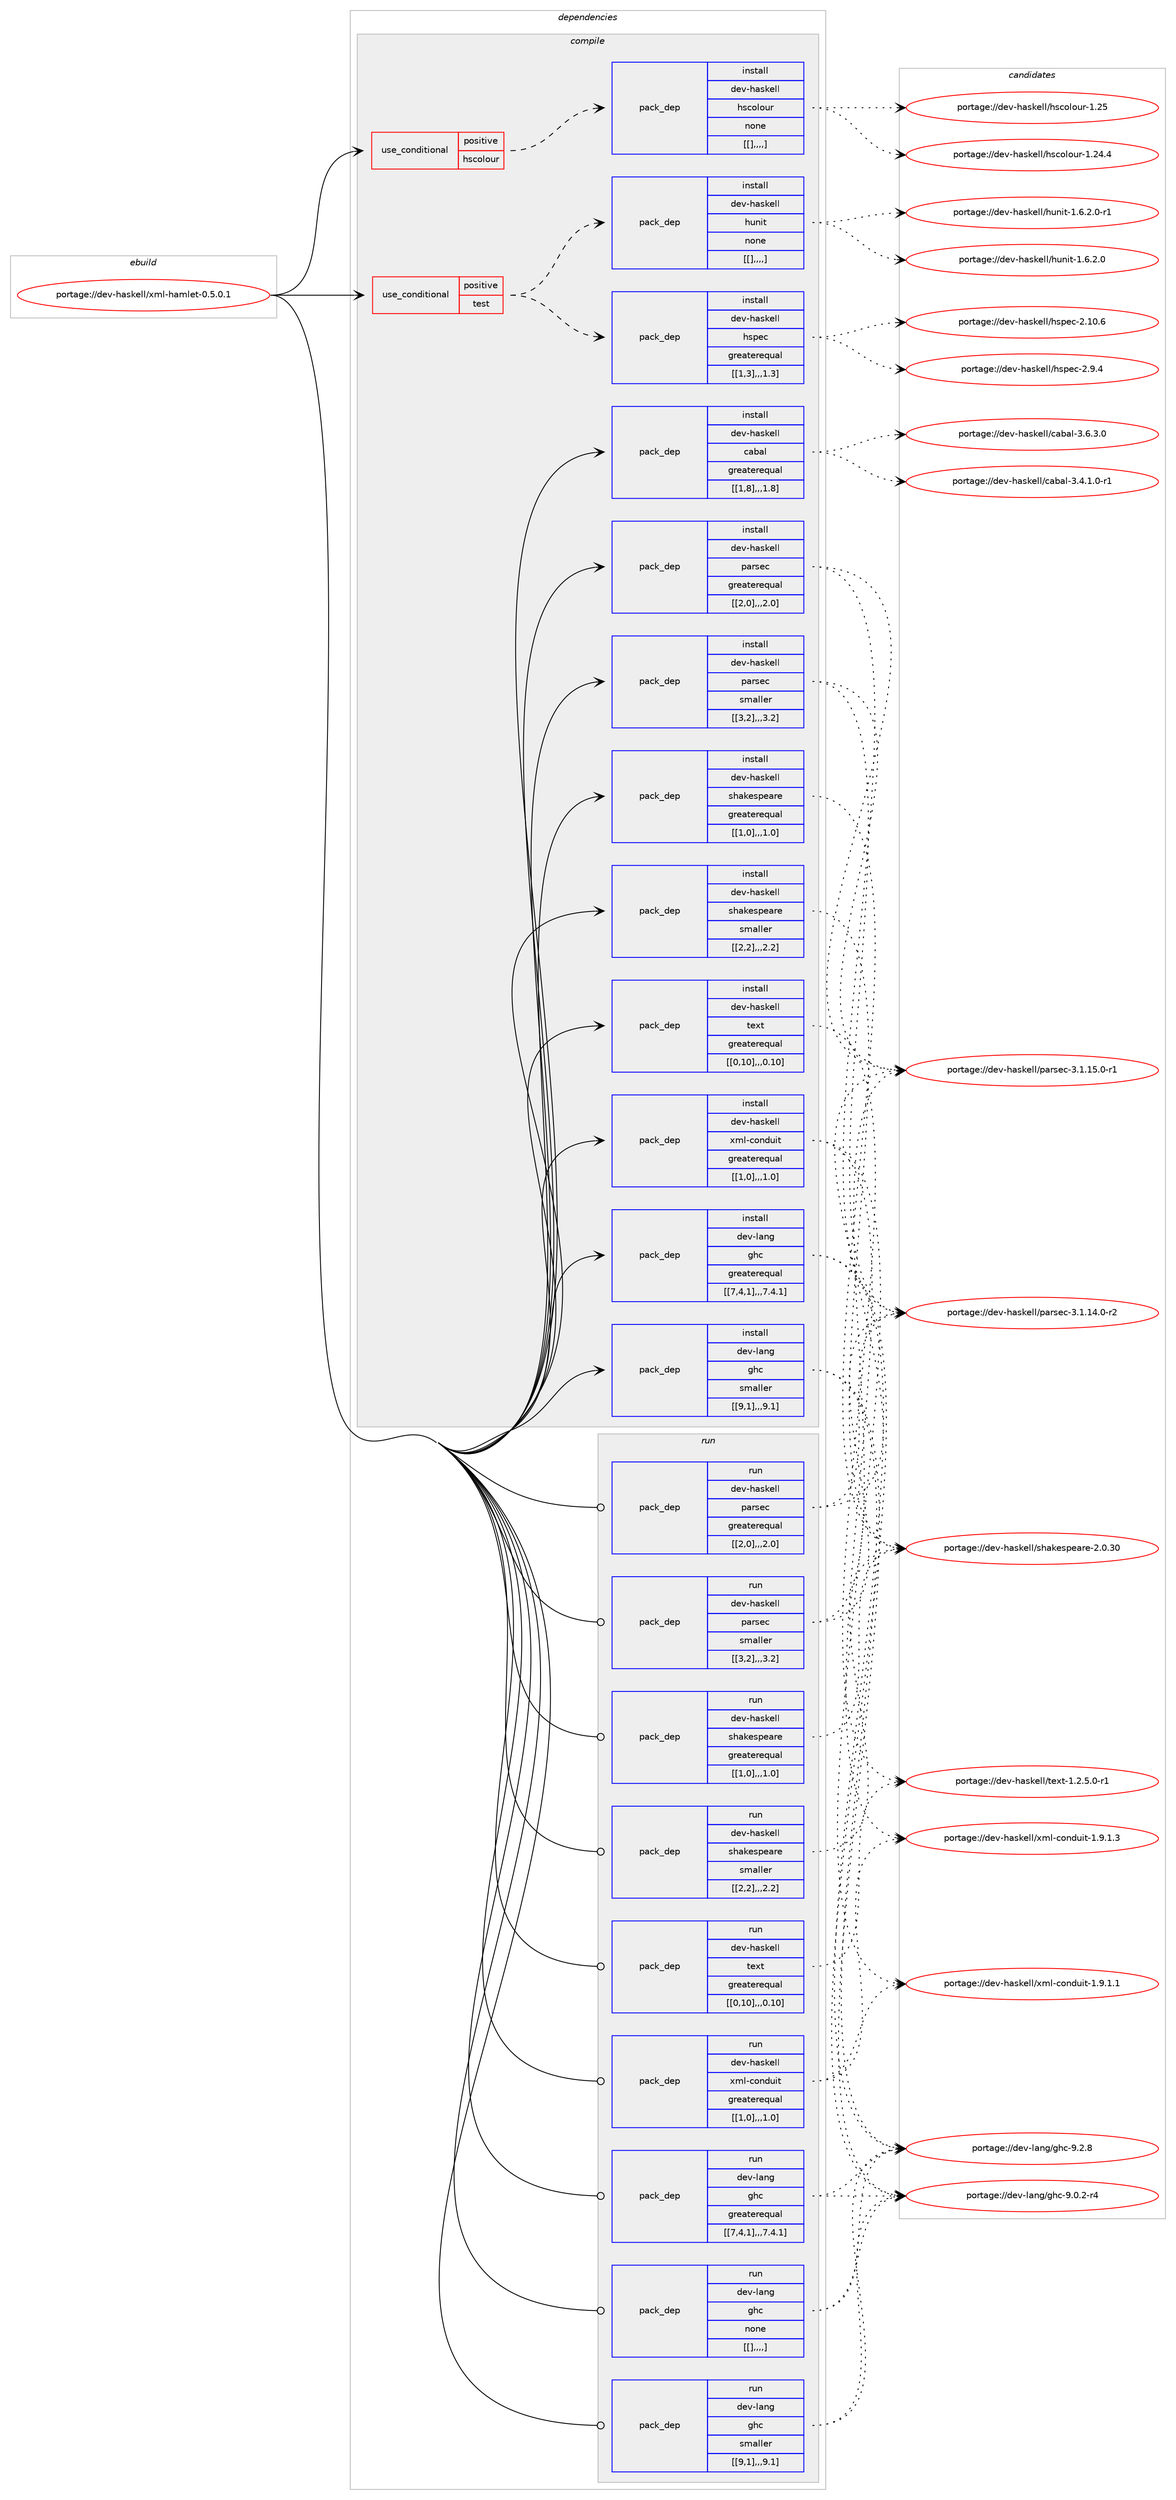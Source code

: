 digraph prolog {

# *************
# Graph options
# *************

newrank=true;
concentrate=true;
compound=true;
graph [rankdir=LR,fontname=Helvetica,fontsize=10,ranksep=1.5];#, ranksep=2.5, nodesep=0.2];
edge  [arrowhead=vee];
node  [fontname=Helvetica,fontsize=10];

# **********
# The ebuild
# **********

subgraph cluster_leftcol {
color=gray;
label=<<i>ebuild</i>>;
id [label="portage://dev-haskell/xml-hamlet-0.5.0.1", color=red, width=4, href="../dev-haskell/xml-hamlet-0.5.0.1.svg"];
}

# ****************
# The dependencies
# ****************

subgraph cluster_midcol {
color=gray;
label=<<i>dependencies</i>>;
subgraph cluster_compile {
fillcolor="#eeeeee";
style=filled;
label=<<i>compile</i>>;
subgraph cond21783 {
dependency92140 [label=<<TABLE BORDER="0" CELLBORDER="1" CELLSPACING="0" CELLPADDING="4"><TR><TD ROWSPAN="3" CELLPADDING="10">use_conditional</TD></TR><TR><TD>positive</TD></TR><TR><TD>hscolour</TD></TR></TABLE>>, shape=none, color=red];
subgraph pack69306 {
dependency92141 [label=<<TABLE BORDER="0" CELLBORDER="1" CELLSPACING="0" CELLPADDING="4" WIDTH="220"><TR><TD ROWSPAN="6" CELLPADDING="30">pack_dep</TD></TR><TR><TD WIDTH="110">install</TD></TR><TR><TD>dev-haskell</TD></TR><TR><TD>hscolour</TD></TR><TR><TD>none</TD></TR><TR><TD>[[],,,,]</TD></TR></TABLE>>, shape=none, color=blue];
}
dependency92140:e -> dependency92141:w [weight=20,style="dashed",arrowhead="vee"];
}
id:e -> dependency92140:w [weight=20,style="solid",arrowhead="vee"];
subgraph cond21784 {
dependency92142 [label=<<TABLE BORDER="0" CELLBORDER="1" CELLSPACING="0" CELLPADDING="4"><TR><TD ROWSPAN="3" CELLPADDING="10">use_conditional</TD></TR><TR><TD>positive</TD></TR><TR><TD>test</TD></TR></TABLE>>, shape=none, color=red];
subgraph pack69307 {
dependency92143 [label=<<TABLE BORDER="0" CELLBORDER="1" CELLSPACING="0" CELLPADDING="4" WIDTH="220"><TR><TD ROWSPAN="6" CELLPADDING="30">pack_dep</TD></TR><TR><TD WIDTH="110">install</TD></TR><TR><TD>dev-haskell</TD></TR><TR><TD>hspec</TD></TR><TR><TD>greaterequal</TD></TR><TR><TD>[[1,3],,,1.3]</TD></TR></TABLE>>, shape=none, color=blue];
}
dependency92142:e -> dependency92143:w [weight=20,style="dashed",arrowhead="vee"];
subgraph pack69308 {
dependency92144 [label=<<TABLE BORDER="0" CELLBORDER="1" CELLSPACING="0" CELLPADDING="4" WIDTH="220"><TR><TD ROWSPAN="6" CELLPADDING="30">pack_dep</TD></TR><TR><TD WIDTH="110">install</TD></TR><TR><TD>dev-haskell</TD></TR><TR><TD>hunit</TD></TR><TR><TD>none</TD></TR><TR><TD>[[],,,,]</TD></TR></TABLE>>, shape=none, color=blue];
}
dependency92142:e -> dependency92144:w [weight=20,style="dashed",arrowhead="vee"];
}
id:e -> dependency92142:w [weight=20,style="solid",arrowhead="vee"];
subgraph pack69309 {
dependency92145 [label=<<TABLE BORDER="0" CELLBORDER="1" CELLSPACING="0" CELLPADDING="4" WIDTH="220"><TR><TD ROWSPAN="6" CELLPADDING="30">pack_dep</TD></TR><TR><TD WIDTH="110">install</TD></TR><TR><TD>dev-haskell</TD></TR><TR><TD>cabal</TD></TR><TR><TD>greaterequal</TD></TR><TR><TD>[[1,8],,,1.8]</TD></TR></TABLE>>, shape=none, color=blue];
}
id:e -> dependency92145:w [weight=20,style="solid",arrowhead="vee"];
subgraph pack69310 {
dependency92146 [label=<<TABLE BORDER="0" CELLBORDER="1" CELLSPACING="0" CELLPADDING="4" WIDTH="220"><TR><TD ROWSPAN="6" CELLPADDING="30">pack_dep</TD></TR><TR><TD WIDTH="110">install</TD></TR><TR><TD>dev-haskell</TD></TR><TR><TD>parsec</TD></TR><TR><TD>greaterequal</TD></TR><TR><TD>[[2,0],,,2.0]</TD></TR></TABLE>>, shape=none, color=blue];
}
id:e -> dependency92146:w [weight=20,style="solid",arrowhead="vee"];
subgraph pack69311 {
dependency92147 [label=<<TABLE BORDER="0" CELLBORDER="1" CELLSPACING="0" CELLPADDING="4" WIDTH="220"><TR><TD ROWSPAN="6" CELLPADDING="30">pack_dep</TD></TR><TR><TD WIDTH="110">install</TD></TR><TR><TD>dev-haskell</TD></TR><TR><TD>parsec</TD></TR><TR><TD>smaller</TD></TR><TR><TD>[[3,2],,,3.2]</TD></TR></TABLE>>, shape=none, color=blue];
}
id:e -> dependency92147:w [weight=20,style="solid",arrowhead="vee"];
subgraph pack69312 {
dependency92148 [label=<<TABLE BORDER="0" CELLBORDER="1" CELLSPACING="0" CELLPADDING="4" WIDTH="220"><TR><TD ROWSPAN="6" CELLPADDING="30">pack_dep</TD></TR><TR><TD WIDTH="110">install</TD></TR><TR><TD>dev-haskell</TD></TR><TR><TD>shakespeare</TD></TR><TR><TD>greaterequal</TD></TR><TR><TD>[[1,0],,,1.0]</TD></TR></TABLE>>, shape=none, color=blue];
}
id:e -> dependency92148:w [weight=20,style="solid",arrowhead="vee"];
subgraph pack69313 {
dependency92149 [label=<<TABLE BORDER="0" CELLBORDER="1" CELLSPACING="0" CELLPADDING="4" WIDTH="220"><TR><TD ROWSPAN="6" CELLPADDING="30">pack_dep</TD></TR><TR><TD WIDTH="110">install</TD></TR><TR><TD>dev-haskell</TD></TR><TR><TD>shakespeare</TD></TR><TR><TD>smaller</TD></TR><TR><TD>[[2,2],,,2.2]</TD></TR></TABLE>>, shape=none, color=blue];
}
id:e -> dependency92149:w [weight=20,style="solid",arrowhead="vee"];
subgraph pack69314 {
dependency92150 [label=<<TABLE BORDER="0" CELLBORDER="1" CELLSPACING="0" CELLPADDING="4" WIDTH="220"><TR><TD ROWSPAN="6" CELLPADDING="30">pack_dep</TD></TR><TR><TD WIDTH="110">install</TD></TR><TR><TD>dev-haskell</TD></TR><TR><TD>text</TD></TR><TR><TD>greaterequal</TD></TR><TR><TD>[[0,10],,,0.10]</TD></TR></TABLE>>, shape=none, color=blue];
}
id:e -> dependency92150:w [weight=20,style="solid",arrowhead="vee"];
subgraph pack69315 {
dependency92151 [label=<<TABLE BORDER="0" CELLBORDER="1" CELLSPACING="0" CELLPADDING="4" WIDTH="220"><TR><TD ROWSPAN="6" CELLPADDING="30">pack_dep</TD></TR><TR><TD WIDTH="110">install</TD></TR><TR><TD>dev-haskell</TD></TR><TR><TD>xml-conduit</TD></TR><TR><TD>greaterequal</TD></TR><TR><TD>[[1,0],,,1.0]</TD></TR></TABLE>>, shape=none, color=blue];
}
id:e -> dependency92151:w [weight=20,style="solid",arrowhead="vee"];
subgraph pack69316 {
dependency92152 [label=<<TABLE BORDER="0" CELLBORDER="1" CELLSPACING="0" CELLPADDING="4" WIDTH="220"><TR><TD ROWSPAN="6" CELLPADDING="30">pack_dep</TD></TR><TR><TD WIDTH="110">install</TD></TR><TR><TD>dev-lang</TD></TR><TR><TD>ghc</TD></TR><TR><TD>greaterequal</TD></TR><TR><TD>[[7,4,1],,,7.4.1]</TD></TR></TABLE>>, shape=none, color=blue];
}
id:e -> dependency92152:w [weight=20,style="solid",arrowhead="vee"];
subgraph pack69317 {
dependency92153 [label=<<TABLE BORDER="0" CELLBORDER="1" CELLSPACING="0" CELLPADDING="4" WIDTH="220"><TR><TD ROWSPAN="6" CELLPADDING="30">pack_dep</TD></TR><TR><TD WIDTH="110">install</TD></TR><TR><TD>dev-lang</TD></TR><TR><TD>ghc</TD></TR><TR><TD>smaller</TD></TR><TR><TD>[[9,1],,,9.1]</TD></TR></TABLE>>, shape=none, color=blue];
}
id:e -> dependency92153:w [weight=20,style="solid",arrowhead="vee"];
}
subgraph cluster_compileandrun {
fillcolor="#eeeeee";
style=filled;
label=<<i>compile and run</i>>;
}
subgraph cluster_run {
fillcolor="#eeeeee";
style=filled;
label=<<i>run</i>>;
subgraph pack69318 {
dependency92154 [label=<<TABLE BORDER="0" CELLBORDER="1" CELLSPACING="0" CELLPADDING="4" WIDTH="220"><TR><TD ROWSPAN="6" CELLPADDING="30">pack_dep</TD></TR><TR><TD WIDTH="110">run</TD></TR><TR><TD>dev-haskell</TD></TR><TR><TD>parsec</TD></TR><TR><TD>greaterequal</TD></TR><TR><TD>[[2,0],,,2.0]</TD></TR></TABLE>>, shape=none, color=blue];
}
id:e -> dependency92154:w [weight=20,style="solid",arrowhead="odot"];
subgraph pack69319 {
dependency92155 [label=<<TABLE BORDER="0" CELLBORDER="1" CELLSPACING="0" CELLPADDING="4" WIDTH="220"><TR><TD ROWSPAN="6" CELLPADDING="30">pack_dep</TD></TR><TR><TD WIDTH="110">run</TD></TR><TR><TD>dev-haskell</TD></TR><TR><TD>parsec</TD></TR><TR><TD>smaller</TD></TR><TR><TD>[[3,2],,,3.2]</TD></TR></TABLE>>, shape=none, color=blue];
}
id:e -> dependency92155:w [weight=20,style="solid",arrowhead="odot"];
subgraph pack69320 {
dependency92156 [label=<<TABLE BORDER="0" CELLBORDER="1" CELLSPACING="0" CELLPADDING="4" WIDTH="220"><TR><TD ROWSPAN="6" CELLPADDING="30">pack_dep</TD></TR><TR><TD WIDTH="110">run</TD></TR><TR><TD>dev-haskell</TD></TR><TR><TD>shakespeare</TD></TR><TR><TD>greaterequal</TD></TR><TR><TD>[[1,0],,,1.0]</TD></TR></TABLE>>, shape=none, color=blue];
}
id:e -> dependency92156:w [weight=20,style="solid",arrowhead="odot"];
subgraph pack69321 {
dependency92157 [label=<<TABLE BORDER="0" CELLBORDER="1" CELLSPACING="0" CELLPADDING="4" WIDTH="220"><TR><TD ROWSPAN="6" CELLPADDING="30">pack_dep</TD></TR><TR><TD WIDTH="110">run</TD></TR><TR><TD>dev-haskell</TD></TR><TR><TD>shakespeare</TD></TR><TR><TD>smaller</TD></TR><TR><TD>[[2,2],,,2.2]</TD></TR></TABLE>>, shape=none, color=blue];
}
id:e -> dependency92157:w [weight=20,style="solid",arrowhead="odot"];
subgraph pack69322 {
dependency92158 [label=<<TABLE BORDER="0" CELLBORDER="1" CELLSPACING="0" CELLPADDING="4" WIDTH="220"><TR><TD ROWSPAN="6" CELLPADDING="30">pack_dep</TD></TR><TR><TD WIDTH="110">run</TD></TR><TR><TD>dev-haskell</TD></TR><TR><TD>text</TD></TR><TR><TD>greaterequal</TD></TR><TR><TD>[[0,10],,,0.10]</TD></TR></TABLE>>, shape=none, color=blue];
}
id:e -> dependency92158:w [weight=20,style="solid",arrowhead="odot"];
subgraph pack69323 {
dependency92159 [label=<<TABLE BORDER="0" CELLBORDER="1" CELLSPACING="0" CELLPADDING="4" WIDTH="220"><TR><TD ROWSPAN="6" CELLPADDING="30">pack_dep</TD></TR><TR><TD WIDTH="110">run</TD></TR><TR><TD>dev-haskell</TD></TR><TR><TD>xml-conduit</TD></TR><TR><TD>greaterequal</TD></TR><TR><TD>[[1,0],,,1.0]</TD></TR></TABLE>>, shape=none, color=blue];
}
id:e -> dependency92159:w [weight=20,style="solid",arrowhead="odot"];
subgraph pack69324 {
dependency92160 [label=<<TABLE BORDER="0" CELLBORDER="1" CELLSPACING="0" CELLPADDING="4" WIDTH="220"><TR><TD ROWSPAN="6" CELLPADDING="30">pack_dep</TD></TR><TR><TD WIDTH="110">run</TD></TR><TR><TD>dev-lang</TD></TR><TR><TD>ghc</TD></TR><TR><TD>greaterequal</TD></TR><TR><TD>[[7,4,1],,,7.4.1]</TD></TR></TABLE>>, shape=none, color=blue];
}
id:e -> dependency92160:w [weight=20,style="solid",arrowhead="odot"];
subgraph pack69325 {
dependency92161 [label=<<TABLE BORDER="0" CELLBORDER="1" CELLSPACING="0" CELLPADDING="4" WIDTH="220"><TR><TD ROWSPAN="6" CELLPADDING="30">pack_dep</TD></TR><TR><TD WIDTH="110">run</TD></TR><TR><TD>dev-lang</TD></TR><TR><TD>ghc</TD></TR><TR><TD>none</TD></TR><TR><TD>[[],,,,]</TD></TR></TABLE>>, shape=none, color=blue];
}
id:e -> dependency92161:w [weight=20,style="solid",arrowhead="odot"];
subgraph pack69326 {
dependency92162 [label=<<TABLE BORDER="0" CELLBORDER="1" CELLSPACING="0" CELLPADDING="4" WIDTH="220"><TR><TD ROWSPAN="6" CELLPADDING="30">pack_dep</TD></TR><TR><TD WIDTH="110">run</TD></TR><TR><TD>dev-lang</TD></TR><TR><TD>ghc</TD></TR><TR><TD>smaller</TD></TR><TR><TD>[[9,1],,,9.1]</TD></TR></TABLE>>, shape=none, color=blue];
}
id:e -> dependency92162:w [weight=20,style="solid",arrowhead="odot"];
}
}

# **************
# The candidates
# **************

subgraph cluster_choices {
rank=same;
color=gray;
label=<<i>candidates</i>>;

subgraph choice69306 {
color=black;
nodesep=1;
choice100101118451049711510710110810847104115991111081111171144549465053 [label="portage://dev-haskell/hscolour-1.25", color=red, width=4,href="../dev-haskell/hscolour-1.25.svg"];
choice1001011184510497115107101108108471041159911110811111711445494650524652 [label="portage://dev-haskell/hscolour-1.24.4", color=red, width=4,href="../dev-haskell/hscolour-1.24.4.svg"];
dependency92141:e -> choice100101118451049711510710110810847104115991111081111171144549465053:w [style=dotted,weight="100"];
dependency92141:e -> choice1001011184510497115107101108108471041159911110811111711445494650524652:w [style=dotted,weight="100"];
}
subgraph choice69307 {
color=black;
nodesep=1;
choice1001011184510497115107101108108471041151121019945504649484654 [label="portage://dev-haskell/hspec-2.10.6", color=red, width=4,href="../dev-haskell/hspec-2.10.6.svg"];
choice10010111845104971151071011081084710411511210199455046574652 [label="portage://dev-haskell/hspec-2.9.4", color=red, width=4,href="../dev-haskell/hspec-2.9.4.svg"];
dependency92143:e -> choice1001011184510497115107101108108471041151121019945504649484654:w [style=dotted,weight="100"];
dependency92143:e -> choice10010111845104971151071011081084710411511210199455046574652:w [style=dotted,weight="100"];
}
subgraph choice69308 {
color=black;
nodesep=1;
choice10010111845104971151071011081084710411711010511645494654465046484511449 [label="portage://dev-haskell/hunit-1.6.2.0-r1", color=red, width=4,href="../dev-haskell/hunit-1.6.2.0-r1.svg"];
choice1001011184510497115107101108108471041171101051164549465446504648 [label="portage://dev-haskell/hunit-1.6.2.0", color=red, width=4,href="../dev-haskell/hunit-1.6.2.0.svg"];
dependency92144:e -> choice10010111845104971151071011081084710411711010511645494654465046484511449:w [style=dotted,weight="100"];
dependency92144:e -> choice1001011184510497115107101108108471041171101051164549465446504648:w [style=dotted,weight="100"];
}
subgraph choice69309 {
color=black;
nodesep=1;
choice100101118451049711510710110810847999798971084551465446514648 [label="portage://dev-haskell/cabal-3.6.3.0", color=red, width=4,href="../dev-haskell/cabal-3.6.3.0.svg"];
choice1001011184510497115107101108108479997989710845514652464946484511449 [label="portage://dev-haskell/cabal-3.4.1.0-r1", color=red, width=4,href="../dev-haskell/cabal-3.4.1.0-r1.svg"];
dependency92145:e -> choice100101118451049711510710110810847999798971084551465446514648:w [style=dotted,weight="100"];
dependency92145:e -> choice1001011184510497115107101108108479997989710845514652464946484511449:w [style=dotted,weight="100"];
}
subgraph choice69310 {
color=black;
nodesep=1;
choice10010111845104971151071011081084711297114115101994551464946495346484511449 [label="portage://dev-haskell/parsec-3.1.15.0-r1", color=red, width=4,href="../dev-haskell/parsec-3.1.15.0-r1.svg"];
choice10010111845104971151071011081084711297114115101994551464946495246484511450 [label="portage://dev-haskell/parsec-3.1.14.0-r2", color=red, width=4,href="../dev-haskell/parsec-3.1.14.0-r2.svg"];
dependency92146:e -> choice10010111845104971151071011081084711297114115101994551464946495346484511449:w [style=dotted,weight="100"];
dependency92146:e -> choice10010111845104971151071011081084711297114115101994551464946495246484511450:w [style=dotted,weight="100"];
}
subgraph choice69311 {
color=black;
nodesep=1;
choice10010111845104971151071011081084711297114115101994551464946495346484511449 [label="portage://dev-haskell/parsec-3.1.15.0-r1", color=red, width=4,href="../dev-haskell/parsec-3.1.15.0-r1.svg"];
choice10010111845104971151071011081084711297114115101994551464946495246484511450 [label="portage://dev-haskell/parsec-3.1.14.0-r2", color=red, width=4,href="../dev-haskell/parsec-3.1.14.0-r2.svg"];
dependency92147:e -> choice10010111845104971151071011081084711297114115101994551464946495346484511449:w [style=dotted,weight="100"];
dependency92147:e -> choice10010111845104971151071011081084711297114115101994551464946495246484511450:w [style=dotted,weight="100"];
}
subgraph choice69312 {
color=black;
nodesep=1;
choice100101118451049711510710110810847115104971071011151121019711410145504648465148 [label="portage://dev-haskell/shakespeare-2.0.30", color=red, width=4,href="../dev-haskell/shakespeare-2.0.30.svg"];
dependency92148:e -> choice100101118451049711510710110810847115104971071011151121019711410145504648465148:w [style=dotted,weight="100"];
}
subgraph choice69313 {
color=black;
nodesep=1;
choice100101118451049711510710110810847115104971071011151121019711410145504648465148 [label="portage://dev-haskell/shakespeare-2.0.30", color=red, width=4,href="../dev-haskell/shakespeare-2.0.30.svg"];
dependency92149:e -> choice100101118451049711510710110810847115104971071011151121019711410145504648465148:w [style=dotted,weight="100"];
}
subgraph choice69314 {
color=black;
nodesep=1;
choice10010111845104971151071011081084711610112011645494650465346484511449 [label="portage://dev-haskell/text-1.2.5.0-r1", color=red, width=4,href="../dev-haskell/text-1.2.5.0-r1.svg"];
dependency92150:e -> choice10010111845104971151071011081084711610112011645494650465346484511449:w [style=dotted,weight="100"];
}
subgraph choice69315 {
color=black;
nodesep=1;
choice10010111845104971151071011081084712010910845991111101001171051164549465746494651 [label="portage://dev-haskell/xml-conduit-1.9.1.3", color=red, width=4,href="../dev-haskell/xml-conduit-1.9.1.3.svg"];
choice10010111845104971151071011081084712010910845991111101001171051164549465746494649 [label="portage://dev-haskell/xml-conduit-1.9.1.1", color=red, width=4,href="../dev-haskell/xml-conduit-1.9.1.1.svg"];
dependency92151:e -> choice10010111845104971151071011081084712010910845991111101001171051164549465746494651:w [style=dotted,weight="100"];
dependency92151:e -> choice10010111845104971151071011081084712010910845991111101001171051164549465746494649:w [style=dotted,weight="100"];
}
subgraph choice69316 {
color=black;
nodesep=1;
choice10010111845108971101034710310499455746504656 [label="portage://dev-lang/ghc-9.2.8", color=red, width=4,href="../dev-lang/ghc-9.2.8.svg"];
choice100101118451089711010347103104994557464846504511452 [label="portage://dev-lang/ghc-9.0.2-r4", color=red, width=4,href="../dev-lang/ghc-9.0.2-r4.svg"];
dependency92152:e -> choice10010111845108971101034710310499455746504656:w [style=dotted,weight="100"];
dependency92152:e -> choice100101118451089711010347103104994557464846504511452:w [style=dotted,weight="100"];
}
subgraph choice69317 {
color=black;
nodesep=1;
choice10010111845108971101034710310499455746504656 [label="portage://dev-lang/ghc-9.2.8", color=red, width=4,href="../dev-lang/ghc-9.2.8.svg"];
choice100101118451089711010347103104994557464846504511452 [label="portage://dev-lang/ghc-9.0.2-r4", color=red, width=4,href="../dev-lang/ghc-9.0.2-r4.svg"];
dependency92153:e -> choice10010111845108971101034710310499455746504656:w [style=dotted,weight="100"];
dependency92153:e -> choice100101118451089711010347103104994557464846504511452:w [style=dotted,weight="100"];
}
subgraph choice69318 {
color=black;
nodesep=1;
choice10010111845104971151071011081084711297114115101994551464946495346484511449 [label="portage://dev-haskell/parsec-3.1.15.0-r1", color=red, width=4,href="../dev-haskell/parsec-3.1.15.0-r1.svg"];
choice10010111845104971151071011081084711297114115101994551464946495246484511450 [label="portage://dev-haskell/parsec-3.1.14.0-r2", color=red, width=4,href="../dev-haskell/parsec-3.1.14.0-r2.svg"];
dependency92154:e -> choice10010111845104971151071011081084711297114115101994551464946495346484511449:w [style=dotted,weight="100"];
dependency92154:e -> choice10010111845104971151071011081084711297114115101994551464946495246484511450:w [style=dotted,weight="100"];
}
subgraph choice69319 {
color=black;
nodesep=1;
choice10010111845104971151071011081084711297114115101994551464946495346484511449 [label="portage://dev-haskell/parsec-3.1.15.0-r1", color=red, width=4,href="../dev-haskell/parsec-3.1.15.0-r1.svg"];
choice10010111845104971151071011081084711297114115101994551464946495246484511450 [label="portage://dev-haskell/parsec-3.1.14.0-r2", color=red, width=4,href="../dev-haskell/parsec-3.1.14.0-r2.svg"];
dependency92155:e -> choice10010111845104971151071011081084711297114115101994551464946495346484511449:w [style=dotted,weight="100"];
dependency92155:e -> choice10010111845104971151071011081084711297114115101994551464946495246484511450:w [style=dotted,weight="100"];
}
subgraph choice69320 {
color=black;
nodesep=1;
choice100101118451049711510710110810847115104971071011151121019711410145504648465148 [label="portage://dev-haskell/shakespeare-2.0.30", color=red, width=4,href="../dev-haskell/shakespeare-2.0.30.svg"];
dependency92156:e -> choice100101118451049711510710110810847115104971071011151121019711410145504648465148:w [style=dotted,weight="100"];
}
subgraph choice69321 {
color=black;
nodesep=1;
choice100101118451049711510710110810847115104971071011151121019711410145504648465148 [label="portage://dev-haskell/shakespeare-2.0.30", color=red, width=4,href="../dev-haskell/shakespeare-2.0.30.svg"];
dependency92157:e -> choice100101118451049711510710110810847115104971071011151121019711410145504648465148:w [style=dotted,weight="100"];
}
subgraph choice69322 {
color=black;
nodesep=1;
choice10010111845104971151071011081084711610112011645494650465346484511449 [label="portage://dev-haskell/text-1.2.5.0-r1", color=red, width=4,href="../dev-haskell/text-1.2.5.0-r1.svg"];
dependency92158:e -> choice10010111845104971151071011081084711610112011645494650465346484511449:w [style=dotted,weight="100"];
}
subgraph choice69323 {
color=black;
nodesep=1;
choice10010111845104971151071011081084712010910845991111101001171051164549465746494651 [label="portage://dev-haskell/xml-conduit-1.9.1.3", color=red, width=4,href="../dev-haskell/xml-conduit-1.9.1.3.svg"];
choice10010111845104971151071011081084712010910845991111101001171051164549465746494649 [label="portage://dev-haskell/xml-conduit-1.9.1.1", color=red, width=4,href="../dev-haskell/xml-conduit-1.9.1.1.svg"];
dependency92159:e -> choice10010111845104971151071011081084712010910845991111101001171051164549465746494651:w [style=dotted,weight="100"];
dependency92159:e -> choice10010111845104971151071011081084712010910845991111101001171051164549465746494649:w [style=dotted,weight="100"];
}
subgraph choice69324 {
color=black;
nodesep=1;
choice10010111845108971101034710310499455746504656 [label="portage://dev-lang/ghc-9.2.8", color=red, width=4,href="../dev-lang/ghc-9.2.8.svg"];
choice100101118451089711010347103104994557464846504511452 [label="portage://dev-lang/ghc-9.0.2-r4", color=red, width=4,href="../dev-lang/ghc-9.0.2-r4.svg"];
dependency92160:e -> choice10010111845108971101034710310499455746504656:w [style=dotted,weight="100"];
dependency92160:e -> choice100101118451089711010347103104994557464846504511452:w [style=dotted,weight="100"];
}
subgraph choice69325 {
color=black;
nodesep=1;
choice10010111845108971101034710310499455746504656 [label="portage://dev-lang/ghc-9.2.8", color=red, width=4,href="../dev-lang/ghc-9.2.8.svg"];
choice100101118451089711010347103104994557464846504511452 [label="portage://dev-lang/ghc-9.0.2-r4", color=red, width=4,href="../dev-lang/ghc-9.0.2-r4.svg"];
dependency92161:e -> choice10010111845108971101034710310499455746504656:w [style=dotted,weight="100"];
dependency92161:e -> choice100101118451089711010347103104994557464846504511452:w [style=dotted,weight="100"];
}
subgraph choice69326 {
color=black;
nodesep=1;
choice10010111845108971101034710310499455746504656 [label="portage://dev-lang/ghc-9.2.8", color=red, width=4,href="../dev-lang/ghc-9.2.8.svg"];
choice100101118451089711010347103104994557464846504511452 [label="portage://dev-lang/ghc-9.0.2-r4", color=red, width=4,href="../dev-lang/ghc-9.0.2-r4.svg"];
dependency92162:e -> choice10010111845108971101034710310499455746504656:w [style=dotted,weight="100"];
dependency92162:e -> choice100101118451089711010347103104994557464846504511452:w [style=dotted,weight="100"];
}
}

}
